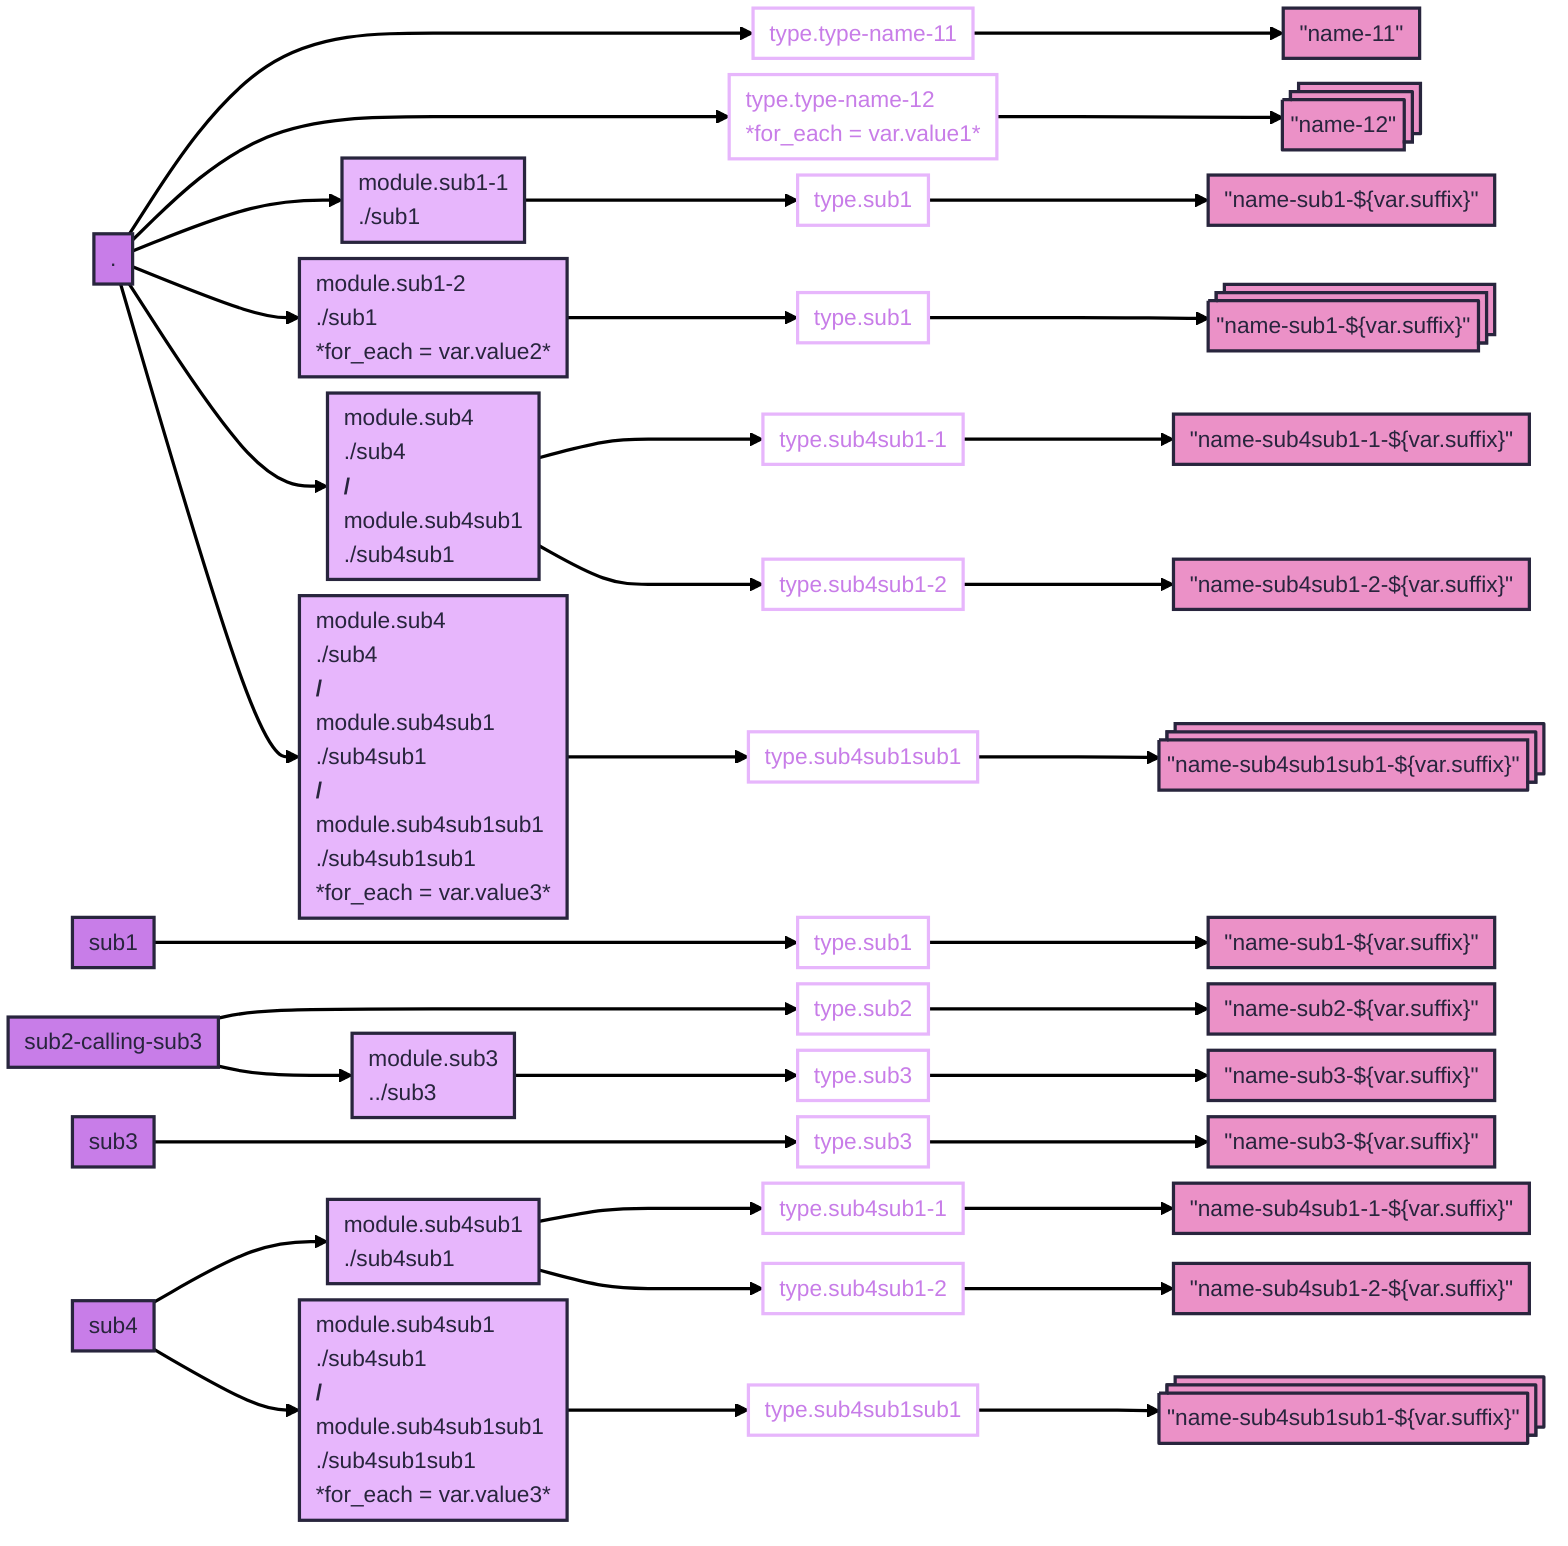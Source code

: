 ---
config:
  theme: redux
  flowchart:
    diagramPadding: 5
    padding: 5
    nodeSpacing: 10
    wrappingWidth: 700
---
flowchart LR
  classDef tf-path fill:#c87de8
  classDef tf-resource stroke:#e7b6fc,color:#c87de8,text-align:left
  classDef tf-int-mod fill:#e7b6fc,text-align:left
  classDef tf-ext-mod fill:#7da8e8,text-align:left
  classDef tf-name fill:#eb91c7
  p_root["."]:::tf-path
  p_root ----> r_root__typename11["type.type-name-11"]:::tf-resource
  r_root__typename11 ---> n_root__typename11_n["#34;name-11#34;"]:::tf-name
  p_root ----> r_root__typename12["type.type-name-12<br>*for_each = var.value1*"]:::tf-resource
  r_root__typename12 ---> n_root__typename12_n:::tf-name@{ shape: procs, label: "#34;name-12#34;"}
  p_root --> m_root__sub11["module.sub1-1<br>./sub1"]:::tf-int-mod
  m_root__sub11 ---> r_root__sub11__sub1["type.sub1"]:::tf-resource
  r_root__sub11__sub1 ---> n_root__sub11__sub1_n["#34;name-sub1-${var.suffix}#34;"]:::tf-name
  p_root --> m_root__sub12["module.sub1-2<br>./sub1<br>*for_each = var.value2*"]:::tf-int-mod
  m_root__sub12 ---> r_root__sub12__sub1["type.sub1"]:::tf-resource
  r_root__sub12__sub1 ---> n_root__sub12__sub1_n:::tf-name@{ shape: procs, label: "#34;name-sub1-${var.suffix}#34;"}
  p_root --> m_root__root__sub4__sub4sub1["module.sub4<br>./sub4<br><b>/</b><br>module.sub4sub1<br>./sub4sub1"]:::tf-int-mod
  m_root__root__sub4__sub4sub1 ---> r_root__root__sub4__sub4sub1__sub4sub11["type.sub4sub1-1"]:::tf-resource
  r_root__root__sub4__sub4sub1__sub4sub11 ---> n_root__root__sub4__sub4sub1__sub4sub11_n["#34;name-sub4sub1-1-${var.suffix}#34;"]:::tf-name
  m_root__root__sub4__sub4sub1 ---> r_root__root__sub4__sub4sub1__sub4sub12["type.sub4sub1-2"]:::tf-resource
  r_root__root__sub4__sub4sub1__sub4sub12 ---> n_root__root__sub4__sub4sub1__sub4sub12_n["#34;name-sub4sub1-2-${var.suffix}#34;"]:::tf-name
  p_root --> m_root__root__root__sub4__sub4sub1__sub4sub1sub1["module.sub4<br>./sub4<br><b>/</b><br>module.sub4sub1<br>./sub4sub1<br><b>/</b><br>module.sub4sub1sub1<br>./sub4sub1sub1<br>*for_each = var.value3*"]:::tf-int-mod
  m_root__root__root__sub4__sub4sub1__sub4sub1sub1 ---> r_root__root__root__sub4__sub4sub1__sub4sub1sub1__sub4sub1sub1["type.sub4sub1sub1"]:::tf-resource
  r_root__root__root__sub4__sub4sub1__sub4sub1sub1__sub4sub1sub1 ---> n_root__root__root__sub4__sub4sub1__sub4sub1sub1__sub4sub1sub1_n:::tf-name@{ shape: procs, label: "#34;name-sub4sub1sub1-${var.suffix}#34;"}
  p_sub1["sub1"]:::tf-path
  p_sub1 ----> r_sub1__sub1["type.sub1"]:::tf-resource
  r_sub1__sub1 ---> n_sub1__sub1_n["#34;name-sub1-${var.suffix}#34;"]:::tf-name
  p_sub2callingsub3["sub2-calling-sub3"]:::tf-path
  p_sub2callingsub3 ----> r_sub2callingsub3__sub2["type.sub2"]:::tf-resource
  r_sub2callingsub3__sub2 ---> n_sub2callingsub3__sub2_n["#34;name-sub2-${var.suffix}#34;"]:::tf-name
  p_sub2callingsub3 --> m_sub2callingsub3__sub3["module.sub3<br>../sub3"]:::tf-int-mod
  m_sub2callingsub3__sub3 ---> r_sub2callingsub3__sub3__sub3["type.sub3"]:::tf-resource
  r_sub2callingsub3__sub3__sub3 ---> n_sub2callingsub3__sub3__sub3_n["#34;name-sub3-${var.suffix}#34;"]:::tf-name
  p_sub3["sub3"]:::tf-path
  p_sub3 ----> r_sub3__sub3["type.sub3"]:::tf-resource
  r_sub3__sub3 ---> n_sub3__sub3_n["#34;name-sub3-${var.suffix}#34;"]:::tf-name
  p_sub4["sub4"]:::tf-path
  p_sub4 --> m_sub4__sub4sub1["module.sub4sub1<br>./sub4sub1"]:::tf-int-mod
  m_sub4__sub4sub1 ---> r_sub4__sub4sub1__sub4sub11["type.sub4sub1-1"]:::tf-resource
  r_sub4__sub4sub1__sub4sub11 ---> n_sub4__sub4sub1__sub4sub11_n["#34;name-sub4sub1-1-${var.suffix}#34;"]:::tf-name
  m_sub4__sub4sub1 ---> r_sub4__sub4sub1__sub4sub12["type.sub4sub1-2"]:::tf-resource
  r_sub4__sub4sub1__sub4sub12 ---> n_sub4__sub4sub1__sub4sub12_n["#34;name-sub4sub1-2-${var.suffix}#34;"]:::tf-name
  p_sub4 --> m_sub4__sub4__sub4sub1__sub4sub1sub1["module.sub4sub1<br>./sub4sub1<br><b>/</b><br>module.sub4sub1sub1<br>./sub4sub1sub1<br>*for_each = var.value3*"]:::tf-int-mod
  m_sub4__sub4__sub4sub1__sub4sub1sub1 ---> r_sub4__sub4__sub4sub1__sub4sub1sub1__sub4sub1sub1["type.sub4sub1sub1"]:::tf-resource
  r_sub4__sub4__sub4sub1__sub4sub1sub1__sub4sub1sub1 ---> n_sub4__sub4__sub4sub1__sub4sub1sub1__sub4sub1sub1_n:::tf-name@{ shape: procs, label: "#34;name-sub4sub1sub1-${var.suffix}#34;"}